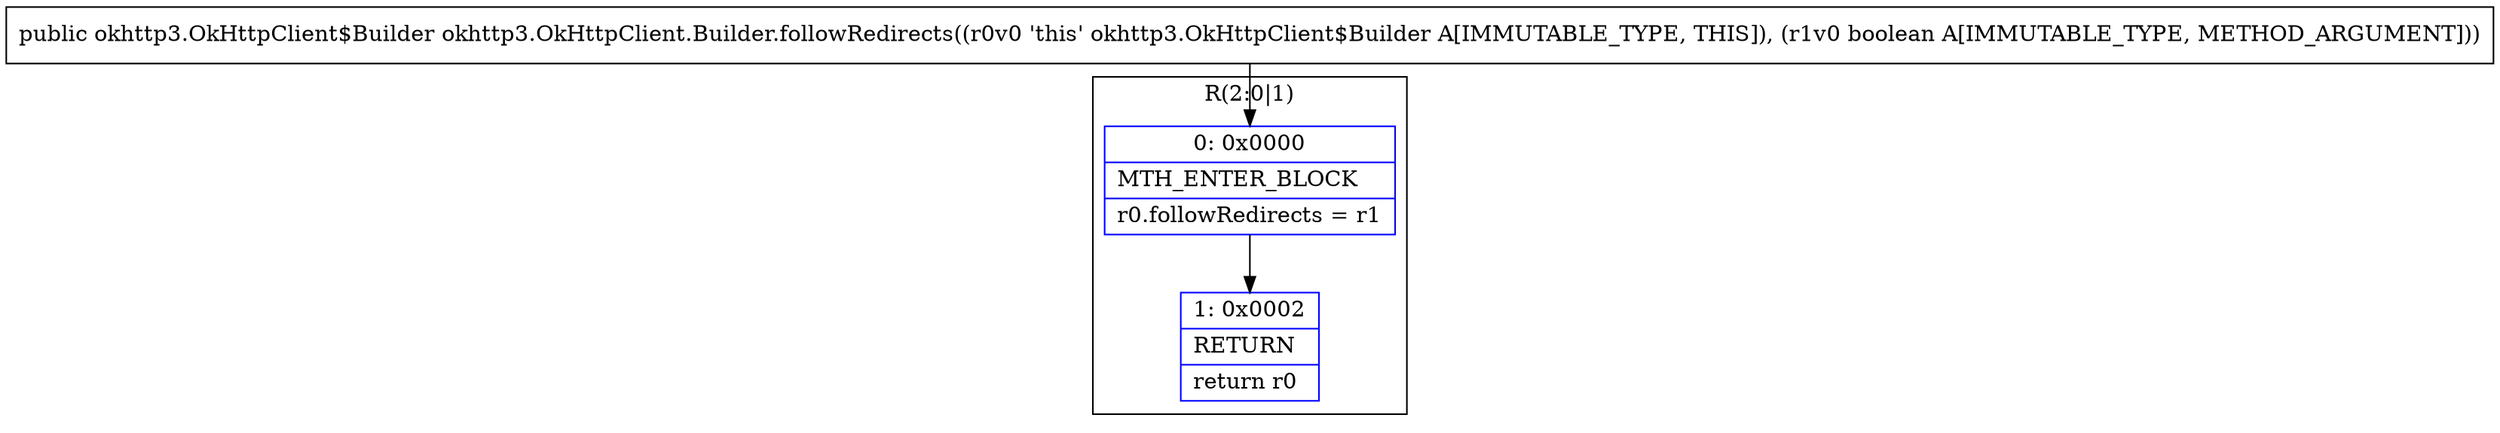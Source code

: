 digraph "CFG forokhttp3.OkHttpClient.Builder.followRedirects(Z)Lokhttp3\/OkHttpClient$Builder;" {
subgraph cluster_Region_2074906658 {
label = "R(2:0|1)";
node [shape=record,color=blue];
Node_0 [shape=record,label="{0\:\ 0x0000|MTH_ENTER_BLOCK\l|r0.followRedirects = r1\l}"];
Node_1 [shape=record,label="{1\:\ 0x0002|RETURN\l|return r0\l}"];
}
MethodNode[shape=record,label="{public okhttp3.OkHttpClient$Builder okhttp3.OkHttpClient.Builder.followRedirects((r0v0 'this' okhttp3.OkHttpClient$Builder A[IMMUTABLE_TYPE, THIS]), (r1v0 boolean A[IMMUTABLE_TYPE, METHOD_ARGUMENT])) }"];
MethodNode -> Node_0;
Node_0 -> Node_1;
}

